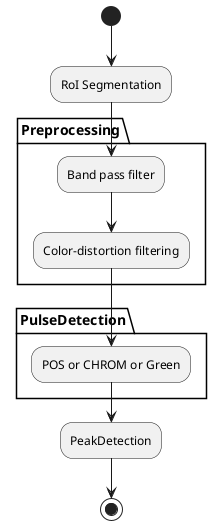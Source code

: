 @startuml

(*) --> "RoI Segmentation"
partition Preprocessing {
--> "Band pass filter"
--> "Color-distortion filtering"

}
partition PulseDetection {
--> "POS or CHROM or Green"
}
' partition Postprocessing {
' --> "Moving Average Filter"
' }
--> "PeakDetection"
--> (*)
@enduml